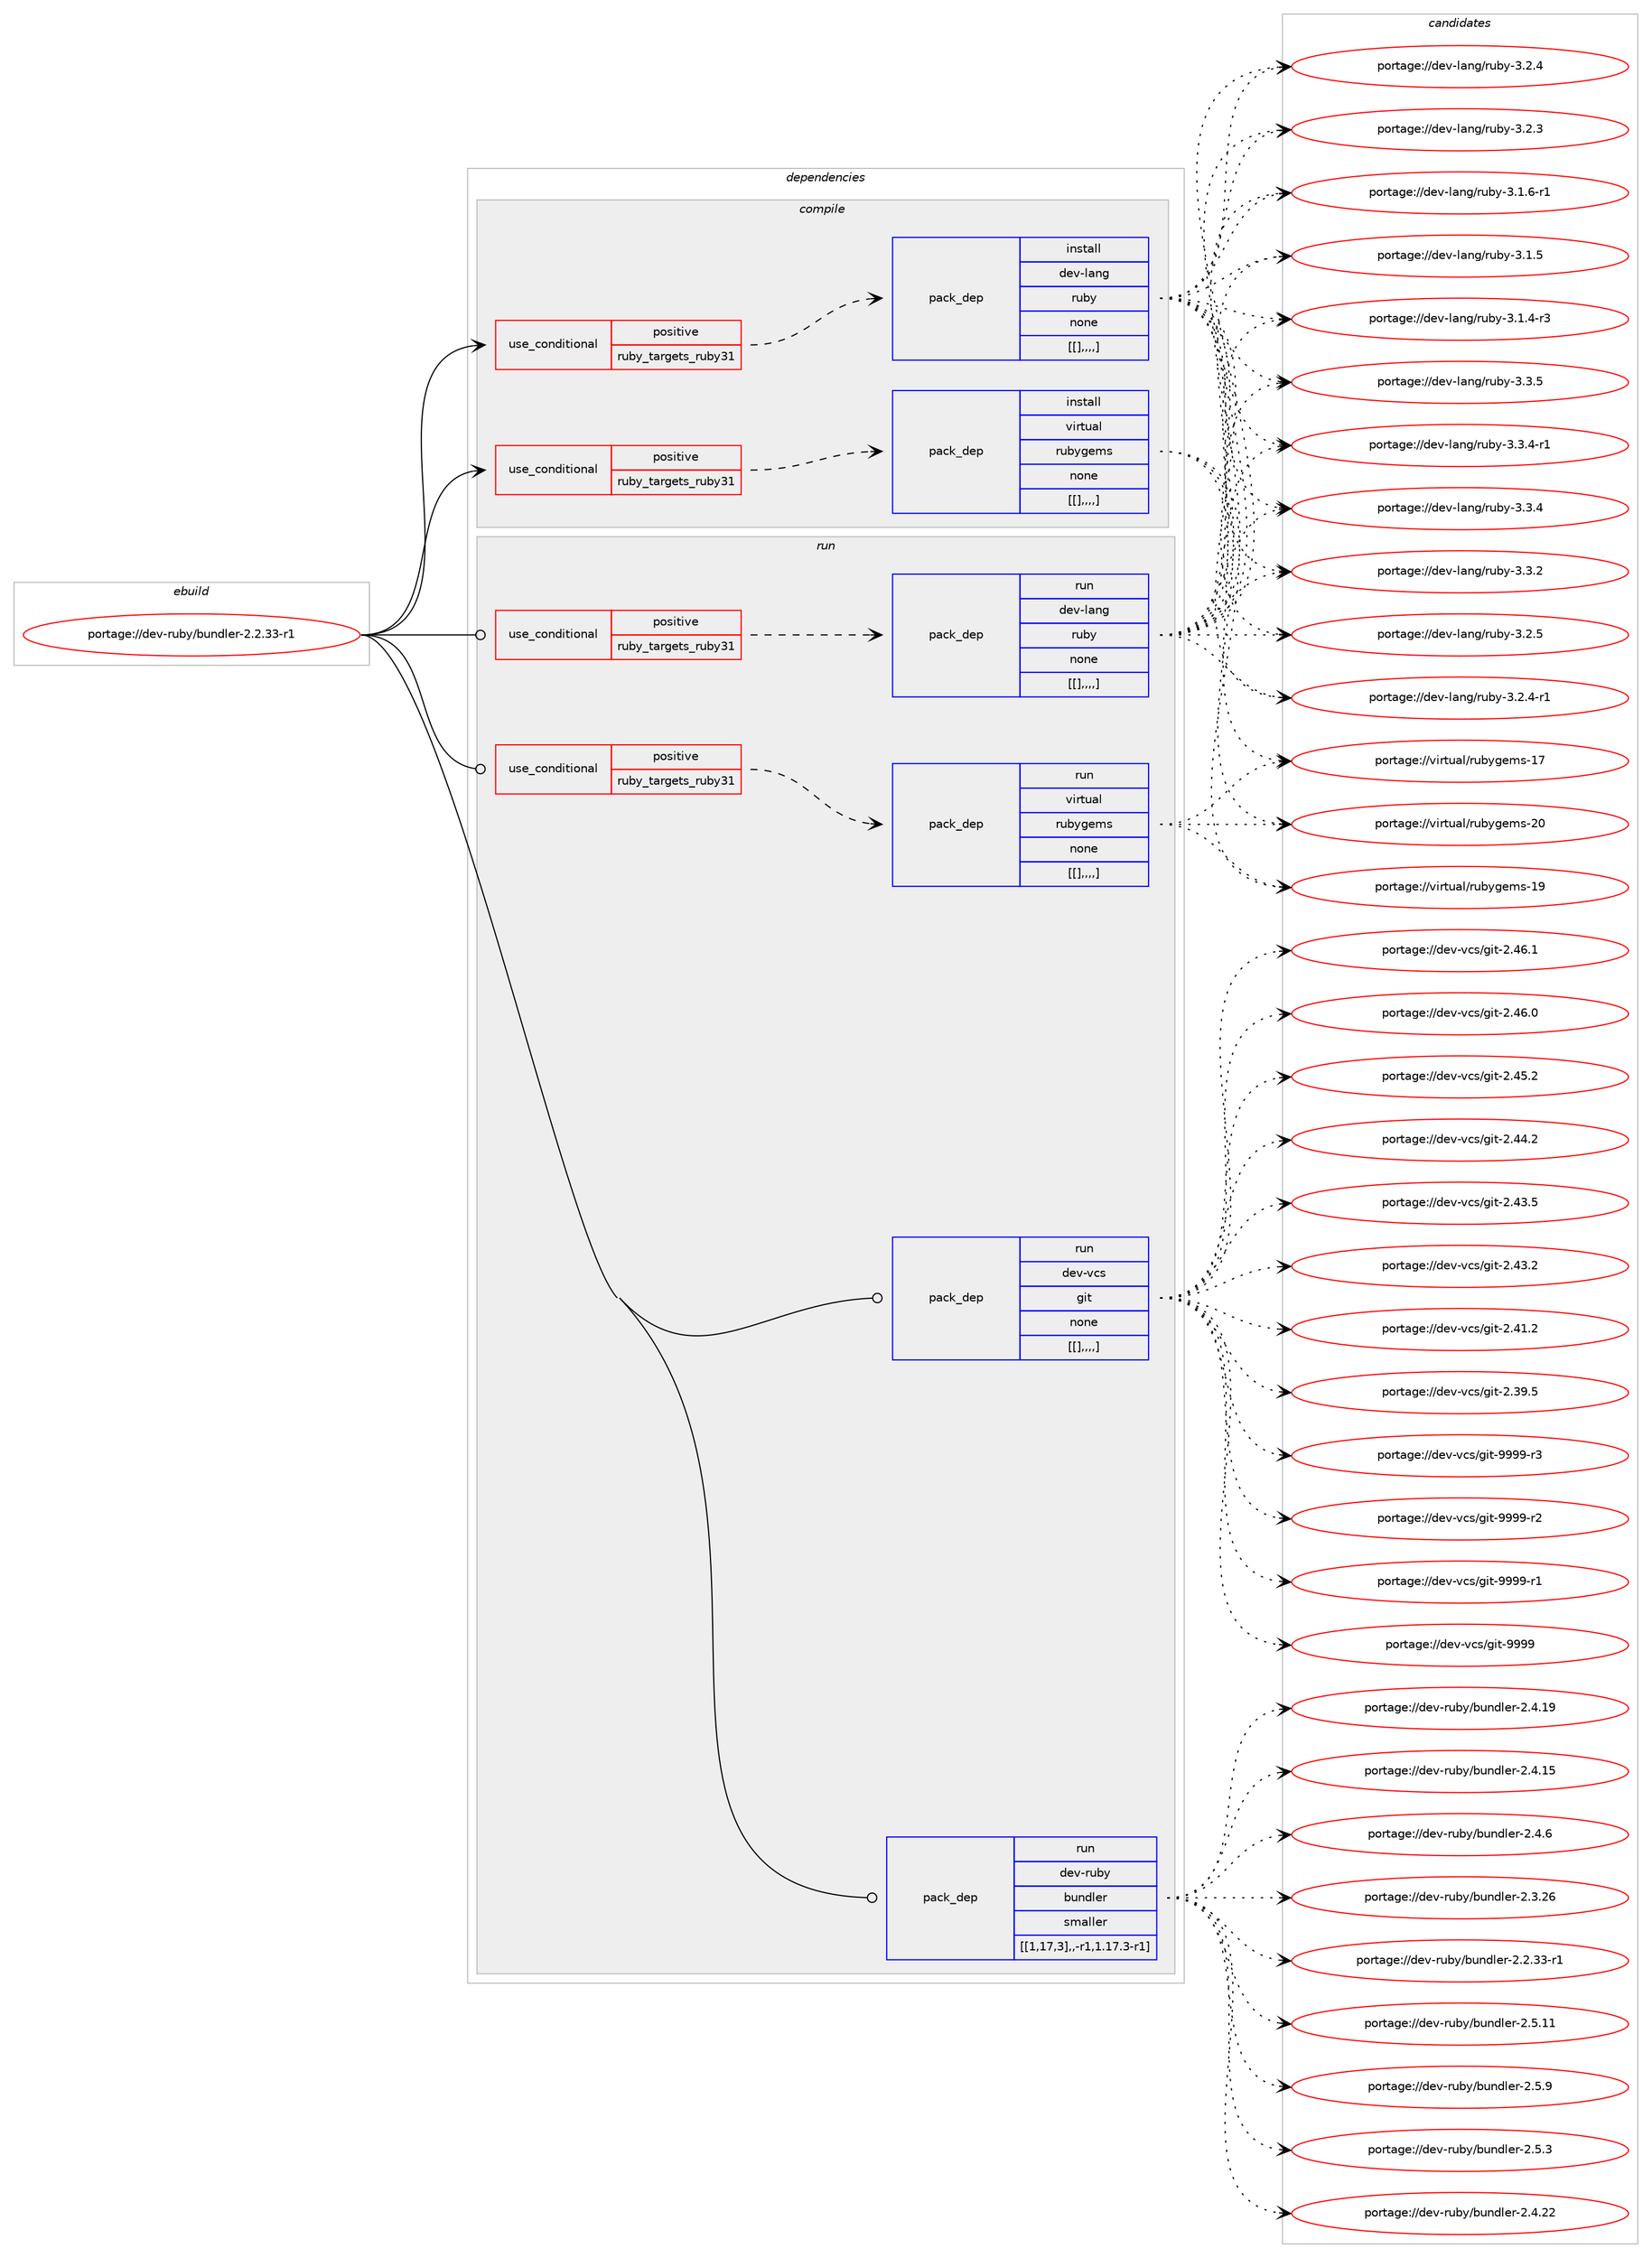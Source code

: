 digraph prolog {

# *************
# Graph options
# *************

newrank=true;
concentrate=true;
compound=true;
graph [rankdir=LR,fontname=Helvetica,fontsize=10,ranksep=1.5];#, ranksep=2.5, nodesep=0.2];
edge  [arrowhead=vee];
node  [fontname=Helvetica,fontsize=10];

# **********
# The ebuild
# **********

subgraph cluster_leftcol {
color=gray;
label=<<i>ebuild</i>>;
id [label="portage://dev-ruby/bundler-2.2.33-r1", color=red, width=4, href="../dev-ruby/bundler-2.2.33-r1.svg"];
}

# ****************
# The dependencies
# ****************

subgraph cluster_midcol {
color=gray;
label=<<i>dependencies</i>>;
subgraph cluster_compile {
fillcolor="#eeeeee";
style=filled;
label=<<i>compile</i>>;
subgraph cond47183 {
dependency182141 [label=<<TABLE BORDER="0" CELLBORDER="1" CELLSPACING="0" CELLPADDING="4"><TR><TD ROWSPAN="3" CELLPADDING="10">use_conditional</TD></TR><TR><TD>positive</TD></TR><TR><TD>ruby_targets_ruby31</TD></TR></TABLE>>, shape=none, color=red];
subgraph pack133677 {
dependency182142 [label=<<TABLE BORDER="0" CELLBORDER="1" CELLSPACING="0" CELLPADDING="4" WIDTH="220"><TR><TD ROWSPAN="6" CELLPADDING="30">pack_dep</TD></TR><TR><TD WIDTH="110">install</TD></TR><TR><TD>dev-lang</TD></TR><TR><TD>ruby</TD></TR><TR><TD>none</TD></TR><TR><TD>[[],,,,]</TD></TR></TABLE>>, shape=none, color=blue];
}
dependency182141:e -> dependency182142:w [weight=20,style="dashed",arrowhead="vee"];
}
id:e -> dependency182141:w [weight=20,style="solid",arrowhead="vee"];
subgraph cond47184 {
dependency182143 [label=<<TABLE BORDER="0" CELLBORDER="1" CELLSPACING="0" CELLPADDING="4"><TR><TD ROWSPAN="3" CELLPADDING="10">use_conditional</TD></TR><TR><TD>positive</TD></TR><TR><TD>ruby_targets_ruby31</TD></TR></TABLE>>, shape=none, color=red];
subgraph pack133678 {
dependency182144 [label=<<TABLE BORDER="0" CELLBORDER="1" CELLSPACING="0" CELLPADDING="4" WIDTH="220"><TR><TD ROWSPAN="6" CELLPADDING="30">pack_dep</TD></TR><TR><TD WIDTH="110">install</TD></TR><TR><TD>virtual</TD></TR><TR><TD>rubygems</TD></TR><TR><TD>none</TD></TR><TR><TD>[[],,,,]</TD></TR></TABLE>>, shape=none, color=blue];
}
dependency182143:e -> dependency182144:w [weight=20,style="dashed",arrowhead="vee"];
}
id:e -> dependency182143:w [weight=20,style="solid",arrowhead="vee"];
}
subgraph cluster_compileandrun {
fillcolor="#eeeeee";
style=filled;
label=<<i>compile and run</i>>;
}
subgraph cluster_run {
fillcolor="#eeeeee";
style=filled;
label=<<i>run</i>>;
subgraph cond47185 {
dependency182145 [label=<<TABLE BORDER="0" CELLBORDER="1" CELLSPACING="0" CELLPADDING="4"><TR><TD ROWSPAN="3" CELLPADDING="10">use_conditional</TD></TR><TR><TD>positive</TD></TR><TR><TD>ruby_targets_ruby31</TD></TR></TABLE>>, shape=none, color=red];
subgraph pack133679 {
dependency182146 [label=<<TABLE BORDER="0" CELLBORDER="1" CELLSPACING="0" CELLPADDING="4" WIDTH="220"><TR><TD ROWSPAN="6" CELLPADDING="30">pack_dep</TD></TR><TR><TD WIDTH="110">run</TD></TR><TR><TD>dev-lang</TD></TR><TR><TD>ruby</TD></TR><TR><TD>none</TD></TR><TR><TD>[[],,,,]</TD></TR></TABLE>>, shape=none, color=blue];
}
dependency182145:e -> dependency182146:w [weight=20,style="dashed",arrowhead="vee"];
}
id:e -> dependency182145:w [weight=20,style="solid",arrowhead="odot"];
subgraph cond47186 {
dependency182147 [label=<<TABLE BORDER="0" CELLBORDER="1" CELLSPACING="0" CELLPADDING="4"><TR><TD ROWSPAN="3" CELLPADDING="10">use_conditional</TD></TR><TR><TD>positive</TD></TR><TR><TD>ruby_targets_ruby31</TD></TR></TABLE>>, shape=none, color=red];
subgraph pack133680 {
dependency182148 [label=<<TABLE BORDER="0" CELLBORDER="1" CELLSPACING="0" CELLPADDING="4" WIDTH="220"><TR><TD ROWSPAN="6" CELLPADDING="30">pack_dep</TD></TR><TR><TD WIDTH="110">run</TD></TR><TR><TD>virtual</TD></TR><TR><TD>rubygems</TD></TR><TR><TD>none</TD></TR><TR><TD>[[],,,,]</TD></TR></TABLE>>, shape=none, color=blue];
}
dependency182147:e -> dependency182148:w [weight=20,style="dashed",arrowhead="vee"];
}
id:e -> dependency182147:w [weight=20,style="solid",arrowhead="odot"];
subgraph pack133681 {
dependency182149 [label=<<TABLE BORDER="0" CELLBORDER="1" CELLSPACING="0" CELLPADDING="4" WIDTH="220"><TR><TD ROWSPAN="6" CELLPADDING="30">pack_dep</TD></TR><TR><TD WIDTH="110">run</TD></TR><TR><TD>dev-vcs</TD></TR><TR><TD>git</TD></TR><TR><TD>none</TD></TR><TR><TD>[[],,,,]</TD></TR></TABLE>>, shape=none, color=blue];
}
id:e -> dependency182149:w [weight=20,style="solid",arrowhead="odot"];
subgraph pack133682 {
dependency182150 [label=<<TABLE BORDER="0" CELLBORDER="1" CELLSPACING="0" CELLPADDING="4" WIDTH="220"><TR><TD ROWSPAN="6" CELLPADDING="30">pack_dep</TD></TR><TR><TD WIDTH="110">run</TD></TR><TR><TD>dev-ruby</TD></TR><TR><TD>bundler</TD></TR><TR><TD>smaller</TD></TR><TR><TD>[[1,17,3],,-r1,1.17.3-r1]</TD></TR></TABLE>>, shape=none, color=blue];
}
id:e -> dependency182150:w [weight=20,style="solid",arrowhead="odot"];
}
}

# **************
# The candidates
# **************

subgraph cluster_choices {
rank=same;
color=gray;
label=<<i>candidates</i>>;

subgraph choice133677 {
color=black;
nodesep=1;
choice10010111845108971101034711411798121455146514653 [label="portage://dev-lang/ruby-3.3.5", color=red, width=4,href="../dev-lang/ruby-3.3.5.svg"];
choice100101118451089711010347114117981214551465146524511449 [label="portage://dev-lang/ruby-3.3.4-r1", color=red, width=4,href="../dev-lang/ruby-3.3.4-r1.svg"];
choice10010111845108971101034711411798121455146514652 [label="portage://dev-lang/ruby-3.3.4", color=red, width=4,href="../dev-lang/ruby-3.3.4.svg"];
choice10010111845108971101034711411798121455146514650 [label="portage://dev-lang/ruby-3.3.2", color=red, width=4,href="../dev-lang/ruby-3.3.2.svg"];
choice10010111845108971101034711411798121455146504653 [label="portage://dev-lang/ruby-3.2.5", color=red, width=4,href="../dev-lang/ruby-3.2.5.svg"];
choice100101118451089711010347114117981214551465046524511449 [label="portage://dev-lang/ruby-3.2.4-r1", color=red, width=4,href="../dev-lang/ruby-3.2.4-r1.svg"];
choice10010111845108971101034711411798121455146504652 [label="portage://dev-lang/ruby-3.2.4", color=red, width=4,href="../dev-lang/ruby-3.2.4.svg"];
choice10010111845108971101034711411798121455146504651 [label="portage://dev-lang/ruby-3.2.3", color=red, width=4,href="../dev-lang/ruby-3.2.3.svg"];
choice100101118451089711010347114117981214551464946544511449 [label="portage://dev-lang/ruby-3.1.6-r1", color=red, width=4,href="../dev-lang/ruby-3.1.6-r1.svg"];
choice10010111845108971101034711411798121455146494653 [label="portage://dev-lang/ruby-3.1.5", color=red, width=4,href="../dev-lang/ruby-3.1.5.svg"];
choice100101118451089711010347114117981214551464946524511451 [label="portage://dev-lang/ruby-3.1.4-r3", color=red, width=4,href="../dev-lang/ruby-3.1.4-r3.svg"];
dependency182142:e -> choice10010111845108971101034711411798121455146514653:w [style=dotted,weight="100"];
dependency182142:e -> choice100101118451089711010347114117981214551465146524511449:w [style=dotted,weight="100"];
dependency182142:e -> choice10010111845108971101034711411798121455146514652:w [style=dotted,weight="100"];
dependency182142:e -> choice10010111845108971101034711411798121455146514650:w [style=dotted,weight="100"];
dependency182142:e -> choice10010111845108971101034711411798121455146504653:w [style=dotted,weight="100"];
dependency182142:e -> choice100101118451089711010347114117981214551465046524511449:w [style=dotted,weight="100"];
dependency182142:e -> choice10010111845108971101034711411798121455146504652:w [style=dotted,weight="100"];
dependency182142:e -> choice10010111845108971101034711411798121455146504651:w [style=dotted,weight="100"];
dependency182142:e -> choice100101118451089711010347114117981214551464946544511449:w [style=dotted,weight="100"];
dependency182142:e -> choice10010111845108971101034711411798121455146494653:w [style=dotted,weight="100"];
dependency182142:e -> choice100101118451089711010347114117981214551464946524511451:w [style=dotted,weight="100"];
}
subgraph choice133678 {
color=black;
nodesep=1;
choice118105114116117971084711411798121103101109115455048 [label="portage://virtual/rubygems-20", color=red, width=4,href="../virtual/rubygems-20.svg"];
choice118105114116117971084711411798121103101109115454957 [label="portage://virtual/rubygems-19", color=red, width=4,href="../virtual/rubygems-19.svg"];
choice118105114116117971084711411798121103101109115454955 [label="portage://virtual/rubygems-17", color=red, width=4,href="../virtual/rubygems-17.svg"];
dependency182144:e -> choice118105114116117971084711411798121103101109115455048:w [style=dotted,weight="100"];
dependency182144:e -> choice118105114116117971084711411798121103101109115454957:w [style=dotted,weight="100"];
dependency182144:e -> choice118105114116117971084711411798121103101109115454955:w [style=dotted,weight="100"];
}
subgraph choice133679 {
color=black;
nodesep=1;
choice10010111845108971101034711411798121455146514653 [label="portage://dev-lang/ruby-3.3.5", color=red, width=4,href="../dev-lang/ruby-3.3.5.svg"];
choice100101118451089711010347114117981214551465146524511449 [label="portage://dev-lang/ruby-3.3.4-r1", color=red, width=4,href="../dev-lang/ruby-3.3.4-r1.svg"];
choice10010111845108971101034711411798121455146514652 [label="portage://dev-lang/ruby-3.3.4", color=red, width=4,href="../dev-lang/ruby-3.3.4.svg"];
choice10010111845108971101034711411798121455146514650 [label="portage://dev-lang/ruby-3.3.2", color=red, width=4,href="../dev-lang/ruby-3.3.2.svg"];
choice10010111845108971101034711411798121455146504653 [label="portage://dev-lang/ruby-3.2.5", color=red, width=4,href="../dev-lang/ruby-3.2.5.svg"];
choice100101118451089711010347114117981214551465046524511449 [label="portage://dev-lang/ruby-3.2.4-r1", color=red, width=4,href="../dev-lang/ruby-3.2.4-r1.svg"];
choice10010111845108971101034711411798121455146504652 [label="portage://dev-lang/ruby-3.2.4", color=red, width=4,href="../dev-lang/ruby-3.2.4.svg"];
choice10010111845108971101034711411798121455146504651 [label="portage://dev-lang/ruby-3.2.3", color=red, width=4,href="../dev-lang/ruby-3.2.3.svg"];
choice100101118451089711010347114117981214551464946544511449 [label="portage://dev-lang/ruby-3.1.6-r1", color=red, width=4,href="../dev-lang/ruby-3.1.6-r1.svg"];
choice10010111845108971101034711411798121455146494653 [label="portage://dev-lang/ruby-3.1.5", color=red, width=4,href="../dev-lang/ruby-3.1.5.svg"];
choice100101118451089711010347114117981214551464946524511451 [label="portage://dev-lang/ruby-3.1.4-r3", color=red, width=4,href="../dev-lang/ruby-3.1.4-r3.svg"];
dependency182146:e -> choice10010111845108971101034711411798121455146514653:w [style=dotted,weight="100"];
dependency182146:e -> choice100101118451089711010347114117981214551465146524511449:w [style=dotted,weight="100"];
dependency182146:e -> choice10010111845108971101034711411798121455146514652:w [style=dotted,weight="100"];
dependency182146:e -> choice10010111845108971101034711411798121455146514650:w [style=dotted,weight="100"];
dependency182146:e -> choice10010111845108971101034711411798121455146504653:w [style=dotted,weight="100"];
dependency182146:e -> choice100101118451089711010347114117981214551465046524511449:w [style=dotted,weight="100"];
dependency182146:e -> choice10010111845108971101034711411798121455146504652:w [style=dotted,weight="100"];
dependency182146:e -> choice10010111845108971101034711411798121455146504651:w [style=dotted,weight="100"];
dependency182146:e -> choice100101118451089711010347114117981214551464946544511449:w [style=dotted,weight="100"];
dependency182146:e -> choice10010111845108971101034711411798121455146494653:w [style=dotted,weight="100"];
dependency182146:e -> choice100101118451089711010347114117981214551464946524511451:w [style=dotted,weight="100"];
}
subgraph choice133680 {
color=black;
nodesep=1;
choice118105114116117971084711411798121103101109115455048 [label="portage://virtual/rubygems-20", color=red, width=4,href="../virtual/rubygems-20.svg"];
choice118105114116117971084711411798121103101109115454957 [label="portage://virtual/rubygems-19", color=red, width=4,href="../virtual/rubygems-19.svg"];
choice118105114116117971084711411798121103101109115454955 [label="portage://virtual/rubygems-17", color=red, width=4,href="../virtual/rubygems-17.svg"];
dependency182148:e -> choice118105114116117971084711411798121103101109115455048:w [style=dotted,weight="100"];
dependency182148:e -> choice118105114116117971084711411798121103101109115454957:w [style=dotted,weight="100"];
dependency182148:e -> choice118105114116117971084711411798121103101109115454955:w [style=dotted,weight="100"];
}
subgraph choice133681 {
color=black;
nodesep=1;
choice10010111845118991154710310511645575757574511451 [label="portage://dev-vcs/git-9999-r3", color=red, width=4,href="../dev-vcs/git-9999-r3.svg"];
choice10010111845118991154710310511645575757574511450 [label="portage://dev-vcs/git-9999-r2", color=red, width=4,href="../dev-vcs/git-9999-r2.svg"];
choice10010111845118991154710310511645575757574511449 [label="portage://dev-vcs/git-9999-r1", color=red, width=4,href="../dev-vcs/git-9999-r1.svg"];
choice1001011184511899115471031051164557575757 [label="portage://dev-vcs/git-9999", color=red, width=4,href="../dev-vcs/git-9999.svg"];
choice10010111845118991154710310511645504652544649 [label="portage://dev-vcs/git-2.46.1", color=red, width=4,href="../dev-vcs/git-2.46.1.svg"];
choice10010111845118991154710310511645504652544648 [label="portage://dev-vcs/git-2.46.0", color=red, width=4,href="../dev-vcs/git-2.46.0.svg"];
choice10010111845118991154710310511645504652534650 [label="portage://dev-vcs/git-2.45.2", color=red, width=4,href="../dev-vcs/git-2.45.2.svg"];
choice10010111845118991154710310511645504652524650 [label="portage://dev-vcs/git-2.44.2", color=red, width=4,href="../dev-vcs/git-2.44.2.svg"];
choice10010111845118991154710310511645504652514653 [label="portage://dev-vcs/git-2.43.5", color=red, width=4,href="../dev-vcs/git-2.43.5.svg"];
choice10010111845118991154710310511645504652514650 [label="portage://dev-vcs/git-2.43.2", color=red, width=4,href="../dev-vcs/git-2.43.2.svg"];
choice10010111845118991154710310511645504652494650 [label="portage://dev-vcs/git-2.41.2", color=red, width=4,href="../dev-vcs/git-2.41.2.svg"];
choice10010111845118991154710310511645504651574653 [label="portage://dev-vcs/git-2.39.5", color=red, width=4,href="../dev-vcs/git-2.39.5.svg"];
dependency182149:e -> choice10010111845118991154710310511645575757574511451:w [style=dotted,weight="100"];
dependency182149:e -> choice10010111845118991154710310511645575757574511450:w [style=dotted,weight="100"];
dependency182149:e -> choice10010111845118991154710310511645575757574511449:w [style=dotted,weight="100"];
dependency182149:e -> choice1001011184511899115471031051164557575757:w [style=dotted,weight="100"];
dependency182149:e -> choice10010111845118991154710310511645504652544649:w [style=dotted,weight="100"];
dependency182149:e -> choice10010111845118991154710310511645504652544648:w [style=dotted,weight="100"];
dependency182149:e -> choice10010111845118991154710310511645504652534650:w [style=dotted,weight="100"];
dependency182149:e -> choice10010111845118991154710310511645504652524650:w [style=dotted,weight="100"];
dependency182149:e -> choice10010111845118991154710310511645504652514653:w [style=dotted,weight="100"];
dependency182149:e -> choice10010111845118991154710310511645504652514650:w [style=dotted,weight="100"];
dependency182149:e -> choice10010111845118991154710310511645504652494650:w [style=dotted,weight="100"];
dependency182149:e -> choice10010111845118991154710310511645504651574653:w [style=dotted,weight="100"];
}
subgraph choice133682 {
color=black;
nodesep=1;
choice1001011184511411798121479811711010010810111445504653464949 [label="portage://dev-ruby/bundler-2.5.11", color=red, width=4,href="../dev-ruby/bundler-2.5.11.svg"];
choice10010111845114117981214798117110100108101114455046534657 [label="portage://dev-ruby/bundler-2.5.9", color=red, width=4,href="../dev-ruby/bundler-2.5.9.svg"];
choice10010111845114117981214798117110100108101114455046534651 [label="portage://dev-ruby/bundler-2.5.3", color=red, width=4,href="../dev-ruby/bundler-2.5.3.svg"];
choice1001011184511411798121479811711010010810111445504652465050 [label="portage://dev-ruby/bundler-2.4.22", color=red, width=4,href="../dev-ruby/bundler-2.4.22.svg"];
choice1001011184511411798121479811711010010810111445504652464957 [label="portage://dev-ruby/bundler-2.4.19", color=red, width=4,href="../dev-ruby/bundler-2.4.19.svg"];
choice1001011184511411798121479811711010010810111445504652464953 [label="portage://dev-ruby/bundler-2.4.15", color=red, width=4,href="../dev-ruby/bundler-2.4.15.svg"];
choice10010111845114117981214798117110100108101114455046524654 [label="portage://dev-ruby/bundler-2.4.6", color=red, width=4,href="../dev-ruby/bundler-2.4.6.svg"];
choice1001011184511411798121479811711010010810111445504651465054 [label="portage://dev-ruby/bundler-2.3.26", color=red, width=4,href="../dev-ruby/bundler-2.3.26.svg"];
choice10010111845114117981214798117110100108101114455046504651514511449 [label="portage://dev-ruby/bundler-2.2.33-r1", color=red, width=4,href="../dev-ruby/bundler-2.2.33-r1.svg"];
dependency182150:e -> choice1001011184511411798121479811711010010810111445504653464949:w [style=dotted,weight="100"];
dependency182150:e -> choice10010111845114117981214798117110100108101114455046534657:w [style=dotted,weight="100"];
dependency182150:e -> choice10010111845114117981214798117110100108101114455046534651:w [style=dotted,weight="100"];
dependency182150:e -> choice1001011184511411798121479811711010010810111445504652465050:w [style=dotted,weight="100"];
dependency182150:e -> choice1001011184511411798121479811711010010810111445504652464957:w [style=dotted,weight="100"];
dependency182150:e -> choice1001011184511411798121479811711010010810111445504652464953:w [style=dotted,weight="100"];
dependency182150:e -> choice10010111845114117981214798117110100108101114455046524654:w [style=dotted,weight="100"];
dependency182150:e -> choice1001011184511411798121479811711010010810111445504651465054:w [style=dotted,weight="100"];
dependency182150:e -> choice10010111845114117981214798117110100108101114455046504651514511449:w [style=dotted,weight="100"];
}
}

}
